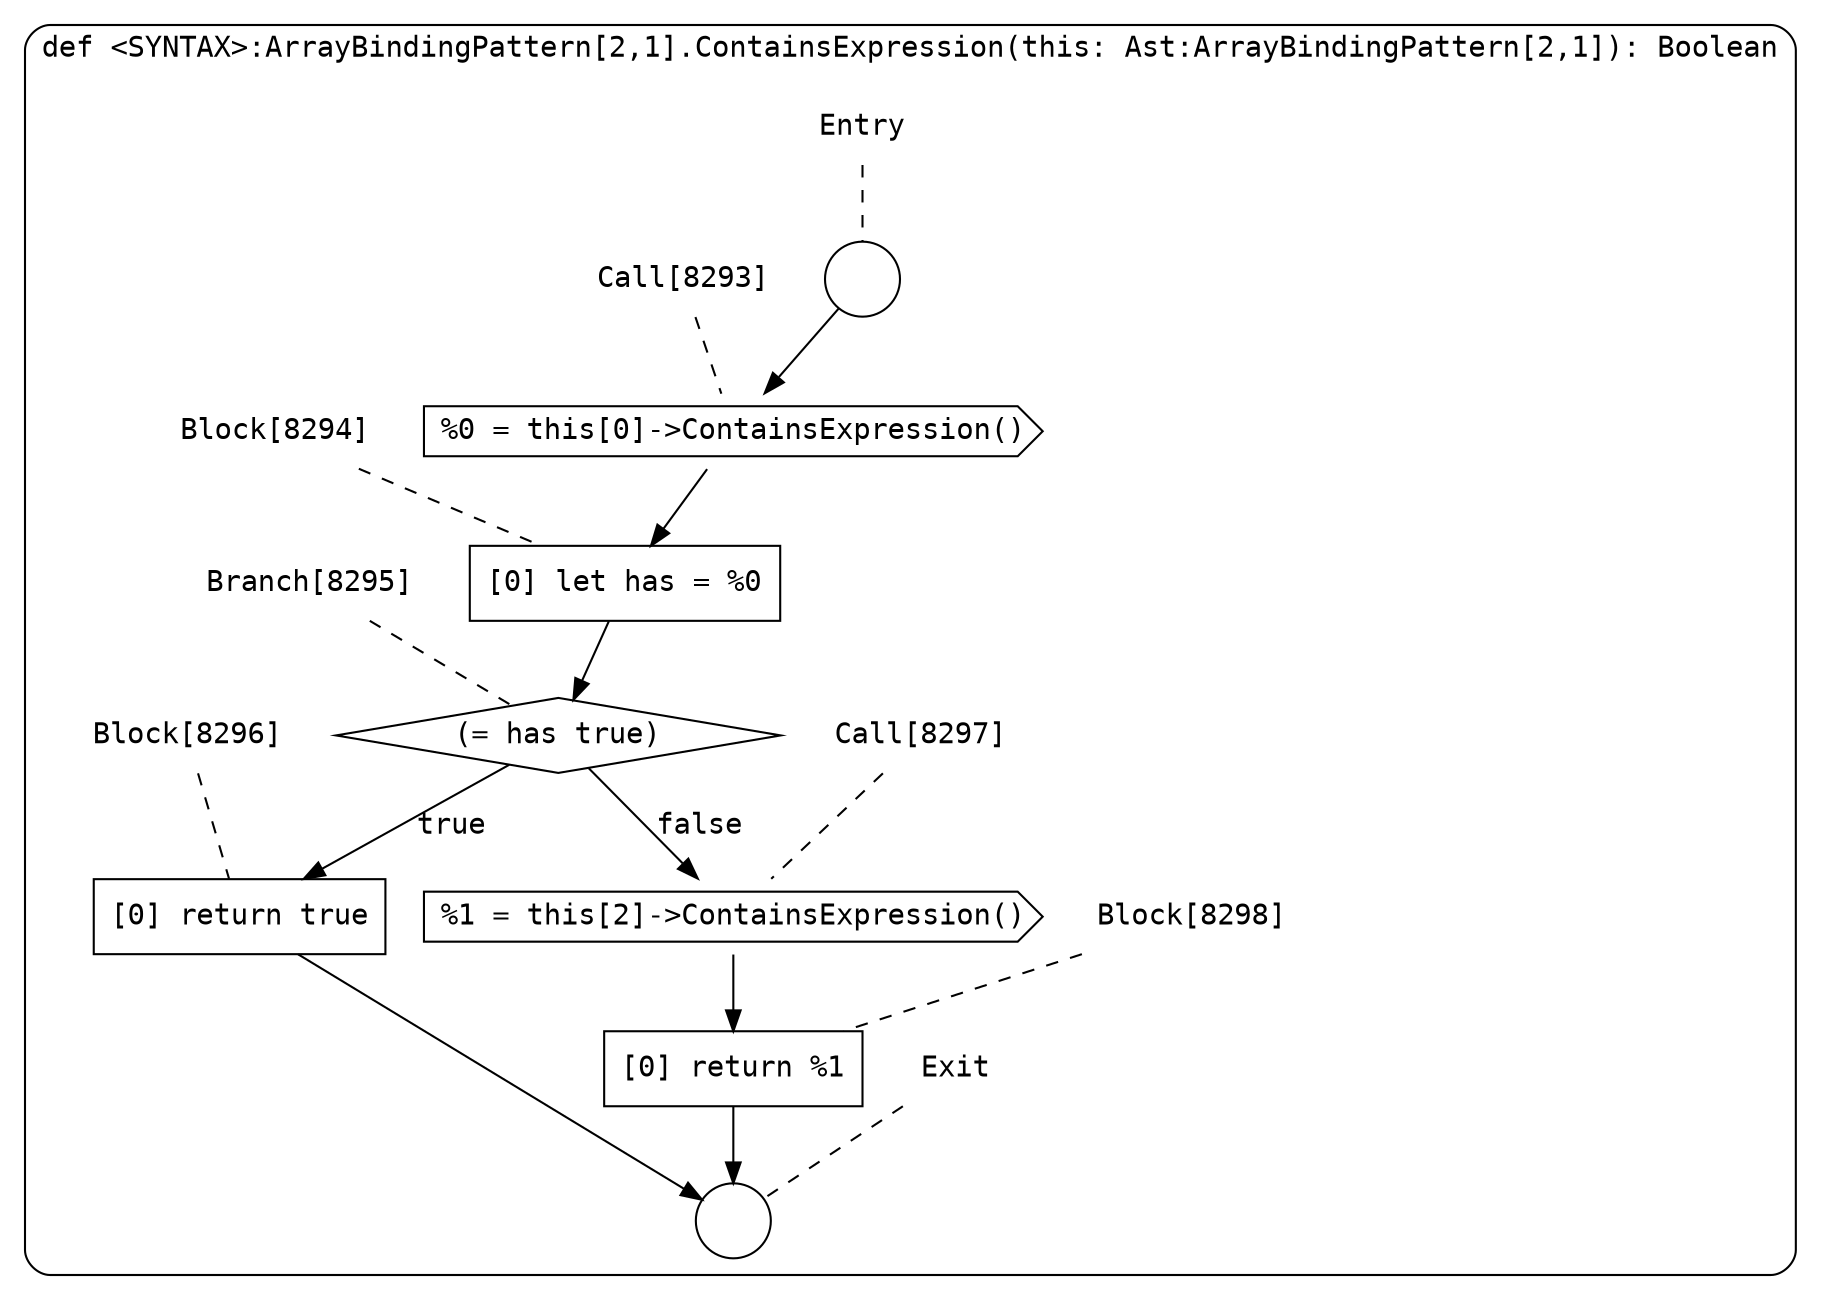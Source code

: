 digraph {
  graph [fontname = "Consolas"]
  node [fontname = "Consolas"]
  edge [fontname = "Consolas"]
  subgraph cluster1519 {
    label = "def <SYNTAX>:ArrayBindingPattern[2,1].ContainsExpression(this: Ast:ArrayBindingPattern[2,1]): Boolean"
    style = rounded
    cluster1519_entry_name [shape=none, label=<<font color="black">Entry</font>>]
    cluster1519_entry_name -> cluster1519_entry [arrowhead=none, color="black", style=dashed]
    cluster1519_entry [shape=circle label=" " color="black" fillcolor="white" style=filled]
    cluster1519_entry -> node8293 [color="black"]
    cluster1519_exit_name [shape=none, label=<<font color="black">Exit</font>>]
    cluster1519_exit_name -> cluster1519_exit [arrowhead=none, color="black", style=dashed]
    cluster1519_exit [shape=circle label=" " color="black" fillcolor="white" style=filled]
    node8293_name [shape=none, label=<<font color="black">Call[8293]</font>>]
    node8293_name -> node8293 [arrowhead=none, color="black", style=dashed]
    node8293 [shape=cds, label=<<font color="black">%0 = this[0]-&gt;ContainsExpression()</font>> color="black" fillcolor="white", style=filled]
    node8293 -> node8294 [color="black"]
    node8294_name [shape=none, label=<<font color="black">Block[8294]</font>>]
    node8294_name -> node8294 [arrowhead=none, color="black", style=dashed]
    node8294 [shape=box, label=<<font color="black">[0] let has = %0<BR ALIGN="LEFT"/></font>> color="black" fillcolor="white", style=filled]
    node8294 -> node8295 [color="black"]
    node8295_name [shape=none, label=<<font color="black">Branch[8295]</font>>]
    node8295_name -> node8295 [arrowhead=none, color="black", style=dashed]
    node8295 [shape=diamond, label=<<font color="black">(= has true)</font>> color="black" fillcolor="white", style=filled]
    node8295 -> node8296 [label=<<font color="black">true</font>> color="black"]
    node8295 -> node8297 [label=<<font color="black">false</font>> color="black"]
    node8296_name [shape=none, label=<<font color="black">Block[8296]</font>>]
    node8296_name -> node8296 [arrowhead=none, color="black", style=dashed]
    node8296 [shape=box, label=<<font color="black">[0] return true<BR ALIGN="LEFT"/></font>> color="black" fillcolor="white", style=filled]
    node8296 -> cluster1519_exit [color="black"]
    node8297_name [shape=none, label=<<font color="black">Call[8297]</font>>]
    node8297_name -> node8297 [arrowhead=none, color="black", style=dashed]
    node8297 [shape=cds, label=<<font color="black">%1 = this[2]-&gt;ContainsExpression()</font>> color="black" fillcolor="white", style=filled]
    node8297 -> node8298 [color="black"]
    node8298_name [shape=none, label=<<font color="black">Block[8298]</font>>]
    node8298_name -> node8298 [arrowhead=none, color="black", style=dashed]
    node8298 [shape=box, label=<<font color="black">[0] return %1<BR ALIGN="LEFT"/></font>> color="black" fillcolor="white", style=filled]
    node8298 -> cluster1519_exit [color="black"]
  }
}